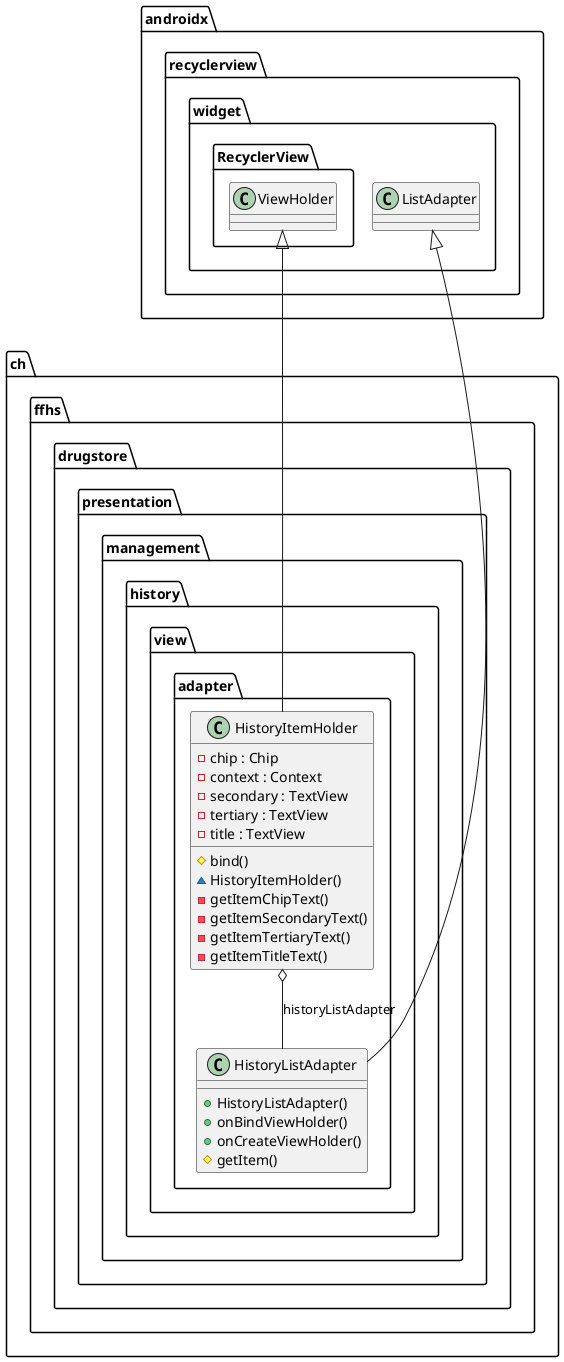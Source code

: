 @startuml

  namespace ch.ffhs.drugstore {
    namespace presentation {
      namespace management {
        namespace history.view {
          namespace adapter {
            class ch.ffhs.drugstore.presentation.management.history.view.adapter.HistoryItemHolder {
                - chip : Chip
                - context : Context
                - secondary : TextView
                - tertiary : TextView
                - title : TextView
                # bind()
                ~ HistoryItemHolder()
                - getItemChipText()
                - getItemSecondaryText()
                - getItemTertiaryText()
                - getItemTitleText()
            }
          }
        }
      }
    }
  }
  

  namespace ch.ffhs.drugstore {
    namespace presentation {
      namespace management {
        namespace history.view {
          namespace adapter {
            class ch.ffhs.drugstore.presentation.management.history.view.adapter.HistoryListAdapter {
                + HistoryListAdapter()
                + onBindViewHolder()
                + onCreateViewHolder()
                # getItem()
            }
          }
        }
      }
    }
  }
  

  ch.ffhs.drugstore.presentation.management.history.view.adapter.HistoryItemHolder -up-|> androidx.recyclerview.widget.RecyclerView.ViewHolder
  ch.ffhs.drugstore.presentation.management.history.view.adapter.HistoryItemHolder o-- ch.ffhs.drugstore.presentation.management.history.view.adapter.HistoryListAdapter : historyListAdapter
  ch.ffhs.drugstore.presentation.management.history.view.adapter.HistoryListAdapter -up-|> androidx.recyclerview.widget.ListAdapter


@enduml
